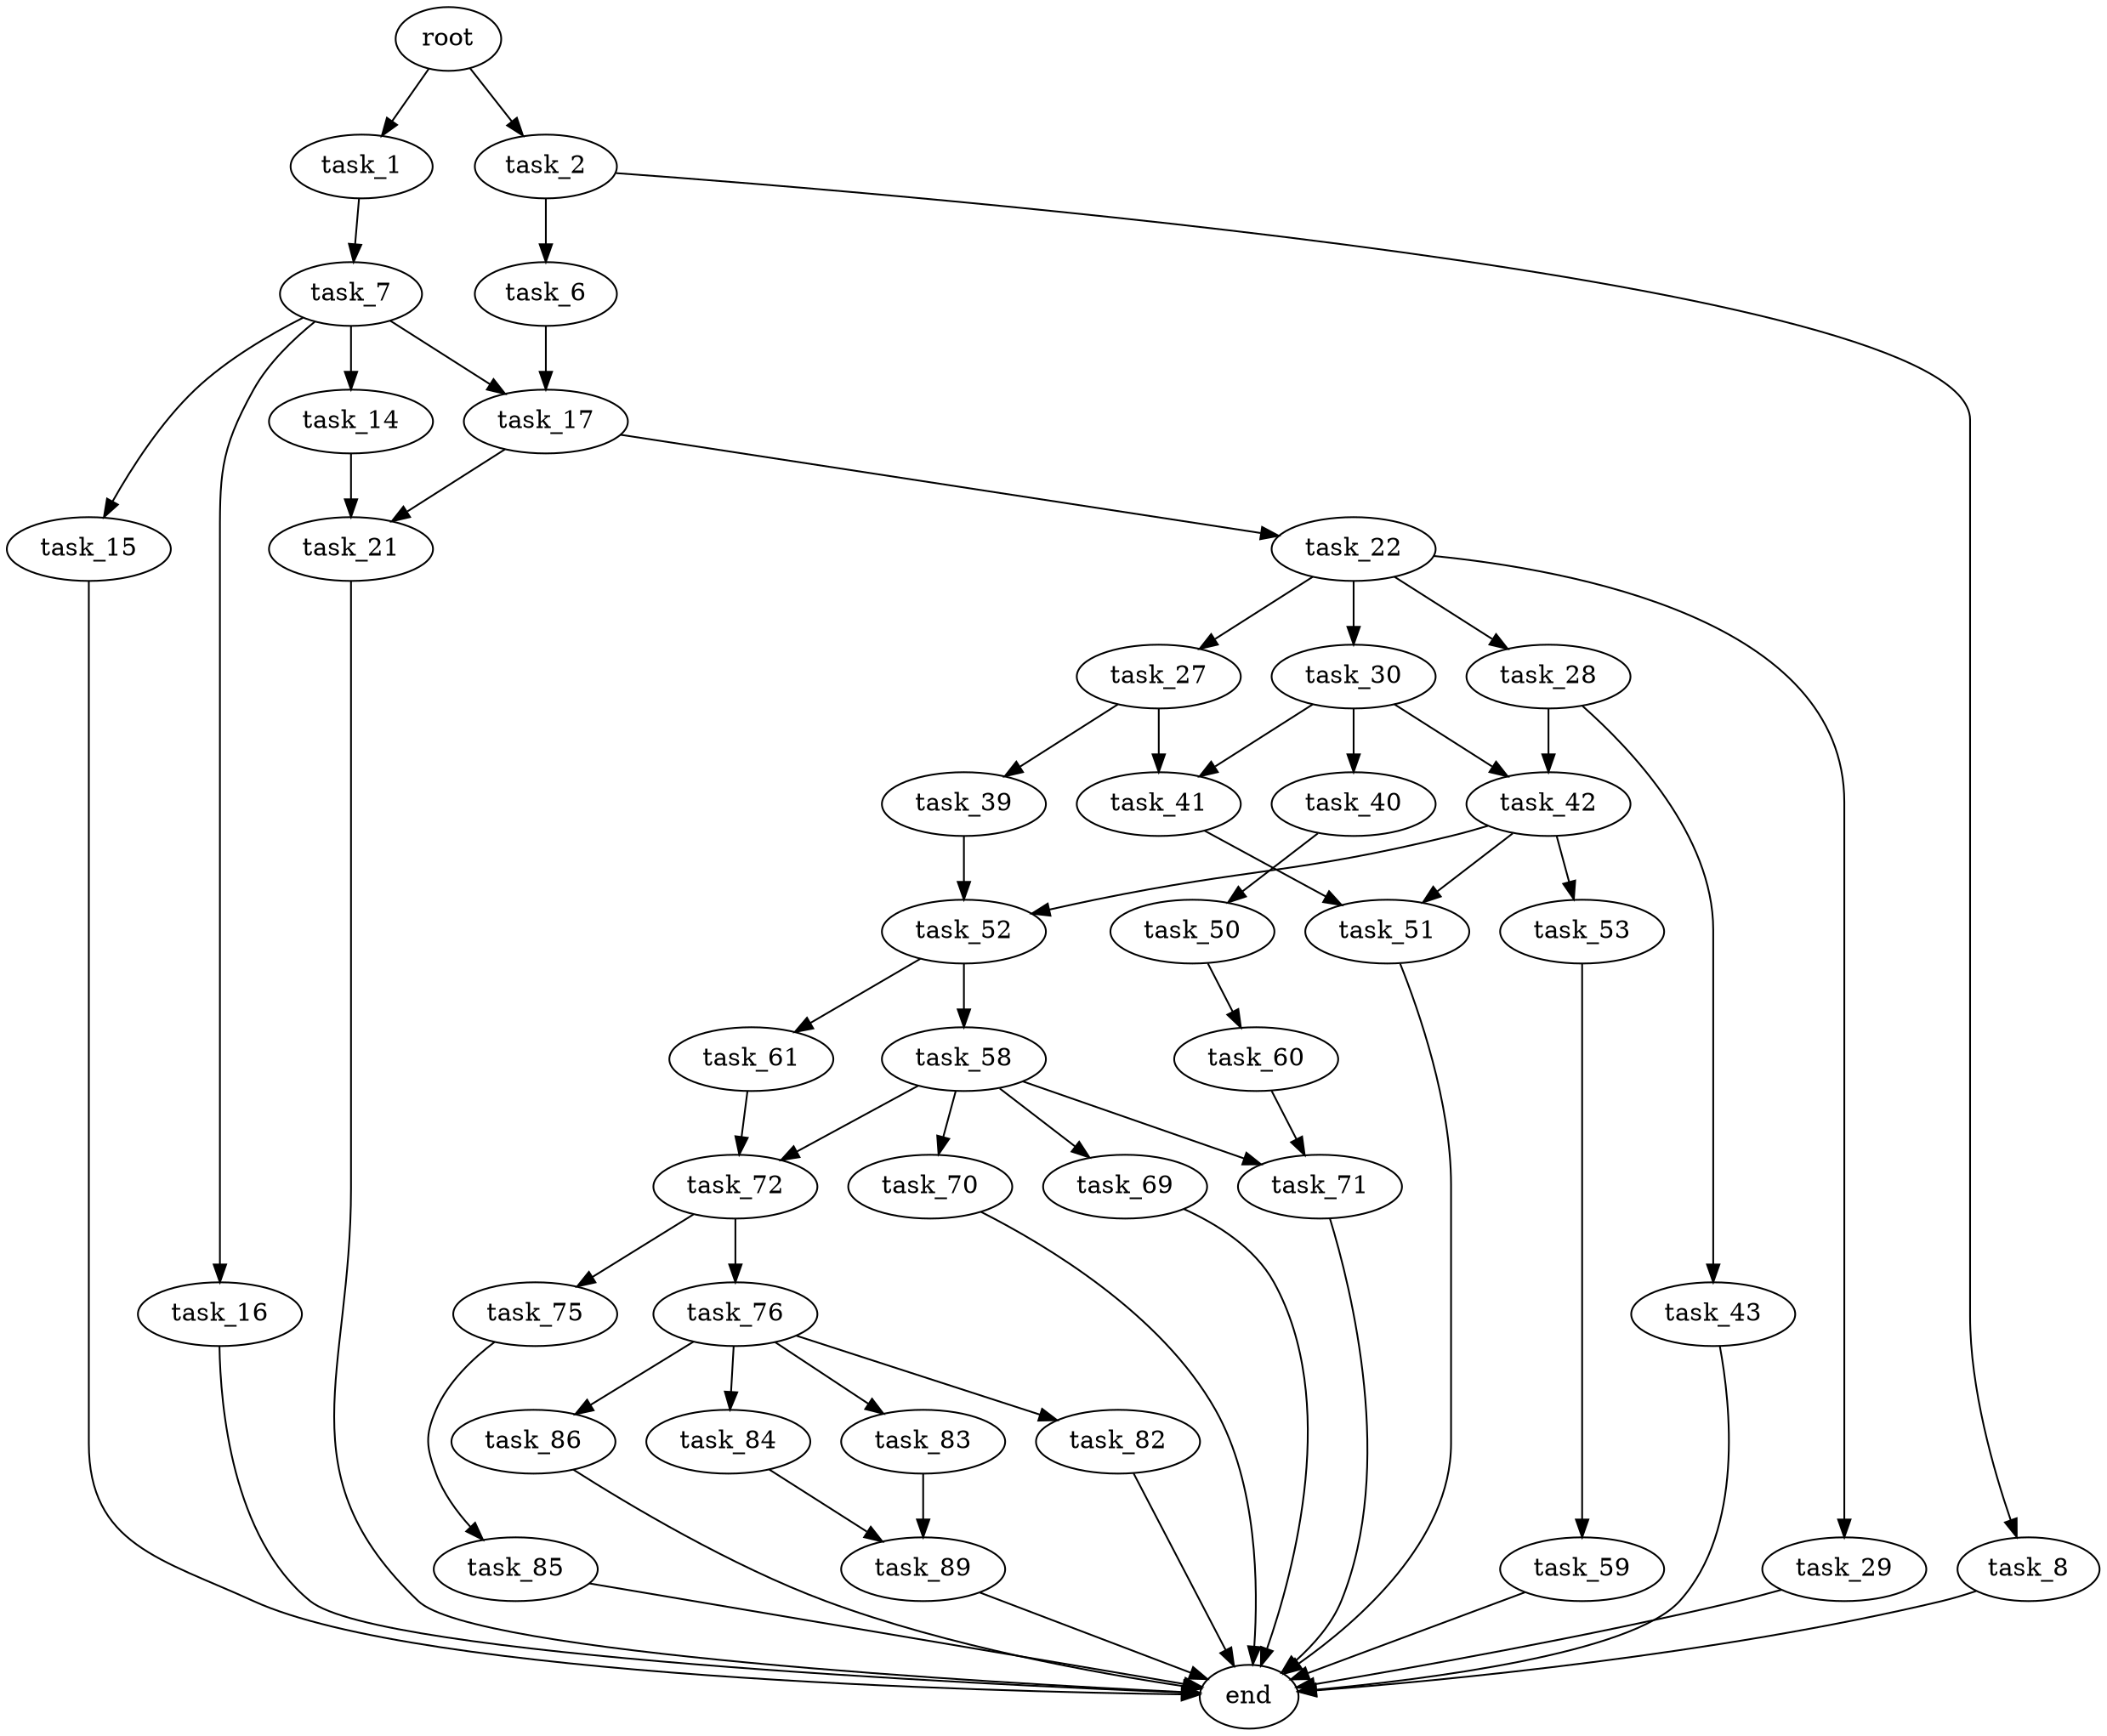 digraph G {
  root [size="0.000000"];
  task_1 [size="11674270457.000000"];
  task_2 [size="368293445632.000000"];
  task_6 [size="68719476736.000000"];
  task_7 [size="24421520736.000000"];
  task_8 [size="231928233984.000000"];
  task_14 [size="68719476736.000000"];
  task_15 [size="1105956588625.000000"];
  task_16 [size="1073741824000.000000"];
  task_17 [size="549755813888.000000"];
  task_21 [size="15868261825.000000"];
  task_22 [size="82699644319.000000"];
  task_27 [size="17950745880.000000"];
  task_28 [size="2278654644.000000"];
  task_29 [size="903544151469.000000"];
  task_30 [size="68719476736.000000"];
  task_39 [size="27139582585.000000"];
  task_40 [size="231928233984.000000"];
  task_41 [size="37372263284.000000"];
  task_42 [size="1343566714309.000000"];
  task_43 [size="916207144133.000000"];
  task_50 [size="2124505869.000000"];
  task_51 [size="28991029248.000000"];
  task_52 [size="368293445632.000000"];
  task_53 [size="446941957076.000000"];
  task_58 [size="2368906553.000000"];
  task_59 [size="1090523749.000000"];
  task_60 [size="1054774659520.000000"];
  task_61 [size="622433975259.000000"];
  task_69 [size="856148955754.000000"];
  task_70 [size="1073741824000.000000"];
  task_71 [size="277638361523.000000"];
  task_72 [size="8589934592.000000"];
  task_75 [size="1899167697.000000"];
  task_76 [size="231928233984.000000"];
  task_82 [size="152969749048.000000"];
  task_83 [size="172993299241.000000"];
  task_84 [size="724962488276.000000"];
  task_85 [size="287524308404.000000"];
  task_86 [size="134217728000.000000"];
  task_89 [size="7842498673.000000"];
  end [size="0.000000"];

  root -> task_1 [size="1.000000"];
  root -> task_2 [size="1.000000"];
  task_1 -> task_7 [size="301989888.000000"];
  task_2 -> task_6 [size="411041792.000000"];
  task_2 -> task_8 [size="411041792.000000"];
  task_6 -> task_17 [size="134217728.000000"];
  task_7 -> task_14 [size="33554432.000000"];
  task_7 -> task_15 [size="33554432.000000"];
  task_7 -> task_16 [size="33554432.000000"];
  task_7 -> task_17 [size="33554432.000000"];
  task_8 -> end [size="1.000000"];
  task_14 -> task_21 [size="134217728.000000"];
  task_15 -> end [size="1.000000"];
  task_16 -> end [size="1.000000"];
  task_17 -> task_21 [size="536870912.000000"];
  task_17 -> task_22 [size="536870912.000000"];
  task_21 -> end [size="1.000000"];
  task_22 -> task_27 [size="75497472.000000"];
  task_22 -> task_28 [size="75497472.000000"];
  task_22 -> task_29 [size="75497472.000000"];
  task_22 -> task_30 [size="75497472.000000"];
  task_27 -> task_39 [size="838860800.000000"];
  task_27 -> task_41 [size="838860800.000000"];
  task_28 -> task_42 [size="209715200.000000"];
  task_28 -> task_43 [size="209715200.000000"];
  task_29 -> end [size="1.000000"];
  task_30 -> task_40 [size="134217728.000000"];
  task_30 -> task_41 [size="134217728.000000"];
  task_30 -> task_42 [size="134217728.000000"];
  task_39 -> task_52 [size="679477248.000000"];
  task_40 -> task_50 [size="301989888.000000"];
  task_41 -> task_51 [size="679477248.000000"];
  task_42 -> task_51 [size="838860800.000000"];
  task_42 -> task_52 [size="838860800.000000"];
  task_42 -> task_53 [size="838860800.000000"];
  task_43 -> end [size="1.000000"];
  task_50 -> task_60 [size="33554432.000000"];
  task_51 -> end [size="1.000000"];
  task_52 -> task_58 [size="411041792.000000"];
  task_52 -> task_61 [size="411041792.000000"];
  task_53 -> task_59 [size="536870912.000000"];
  task_58 -> task_69 [size="134217728.000000"];
  task_58 -> task_70 [size="134217728.000000"];
  task_58 -> task_71 [size="134217728.000000"];
  task_58 -> task_72 [size="134217728.000000"];
  task_59 -> end [size="1.000000"];
  task_60 -> task_71 [size="838860800.000000"];
  task_61 -> task_72 [size="679477248.000000"];
  task_69 -> end [size="1.000000"];
  task_70 -> end [size="1.000000"];
  task_71 -> end [size="1.000000"];
  task_72 -> task_75 [size="33554432.000000"];
  task_72 -> task_76 [size="33554432.000000"];
  task_75 -> task_85 [size="33554432.000000"];
  task_76 -> task_82 [size="301989888.000000"];
  task_76 -> task_83 [size="301989888.000000"];
  task_76 -> task_84 [size="301989888.000000"];
  task_76 -> task_86 [size="301989888.000000"];
  task_82 -> end [size="1.000000"];
  task_83 -> task_89 [size="209715200.000000"];
  task_84 -> task_89 [size="679477248.000000"];
  task_85 -> end [size="1.000000"];
  task_86 -> end [size="1.000000"];
  task_89 -> end [size="1.000000"];
}
